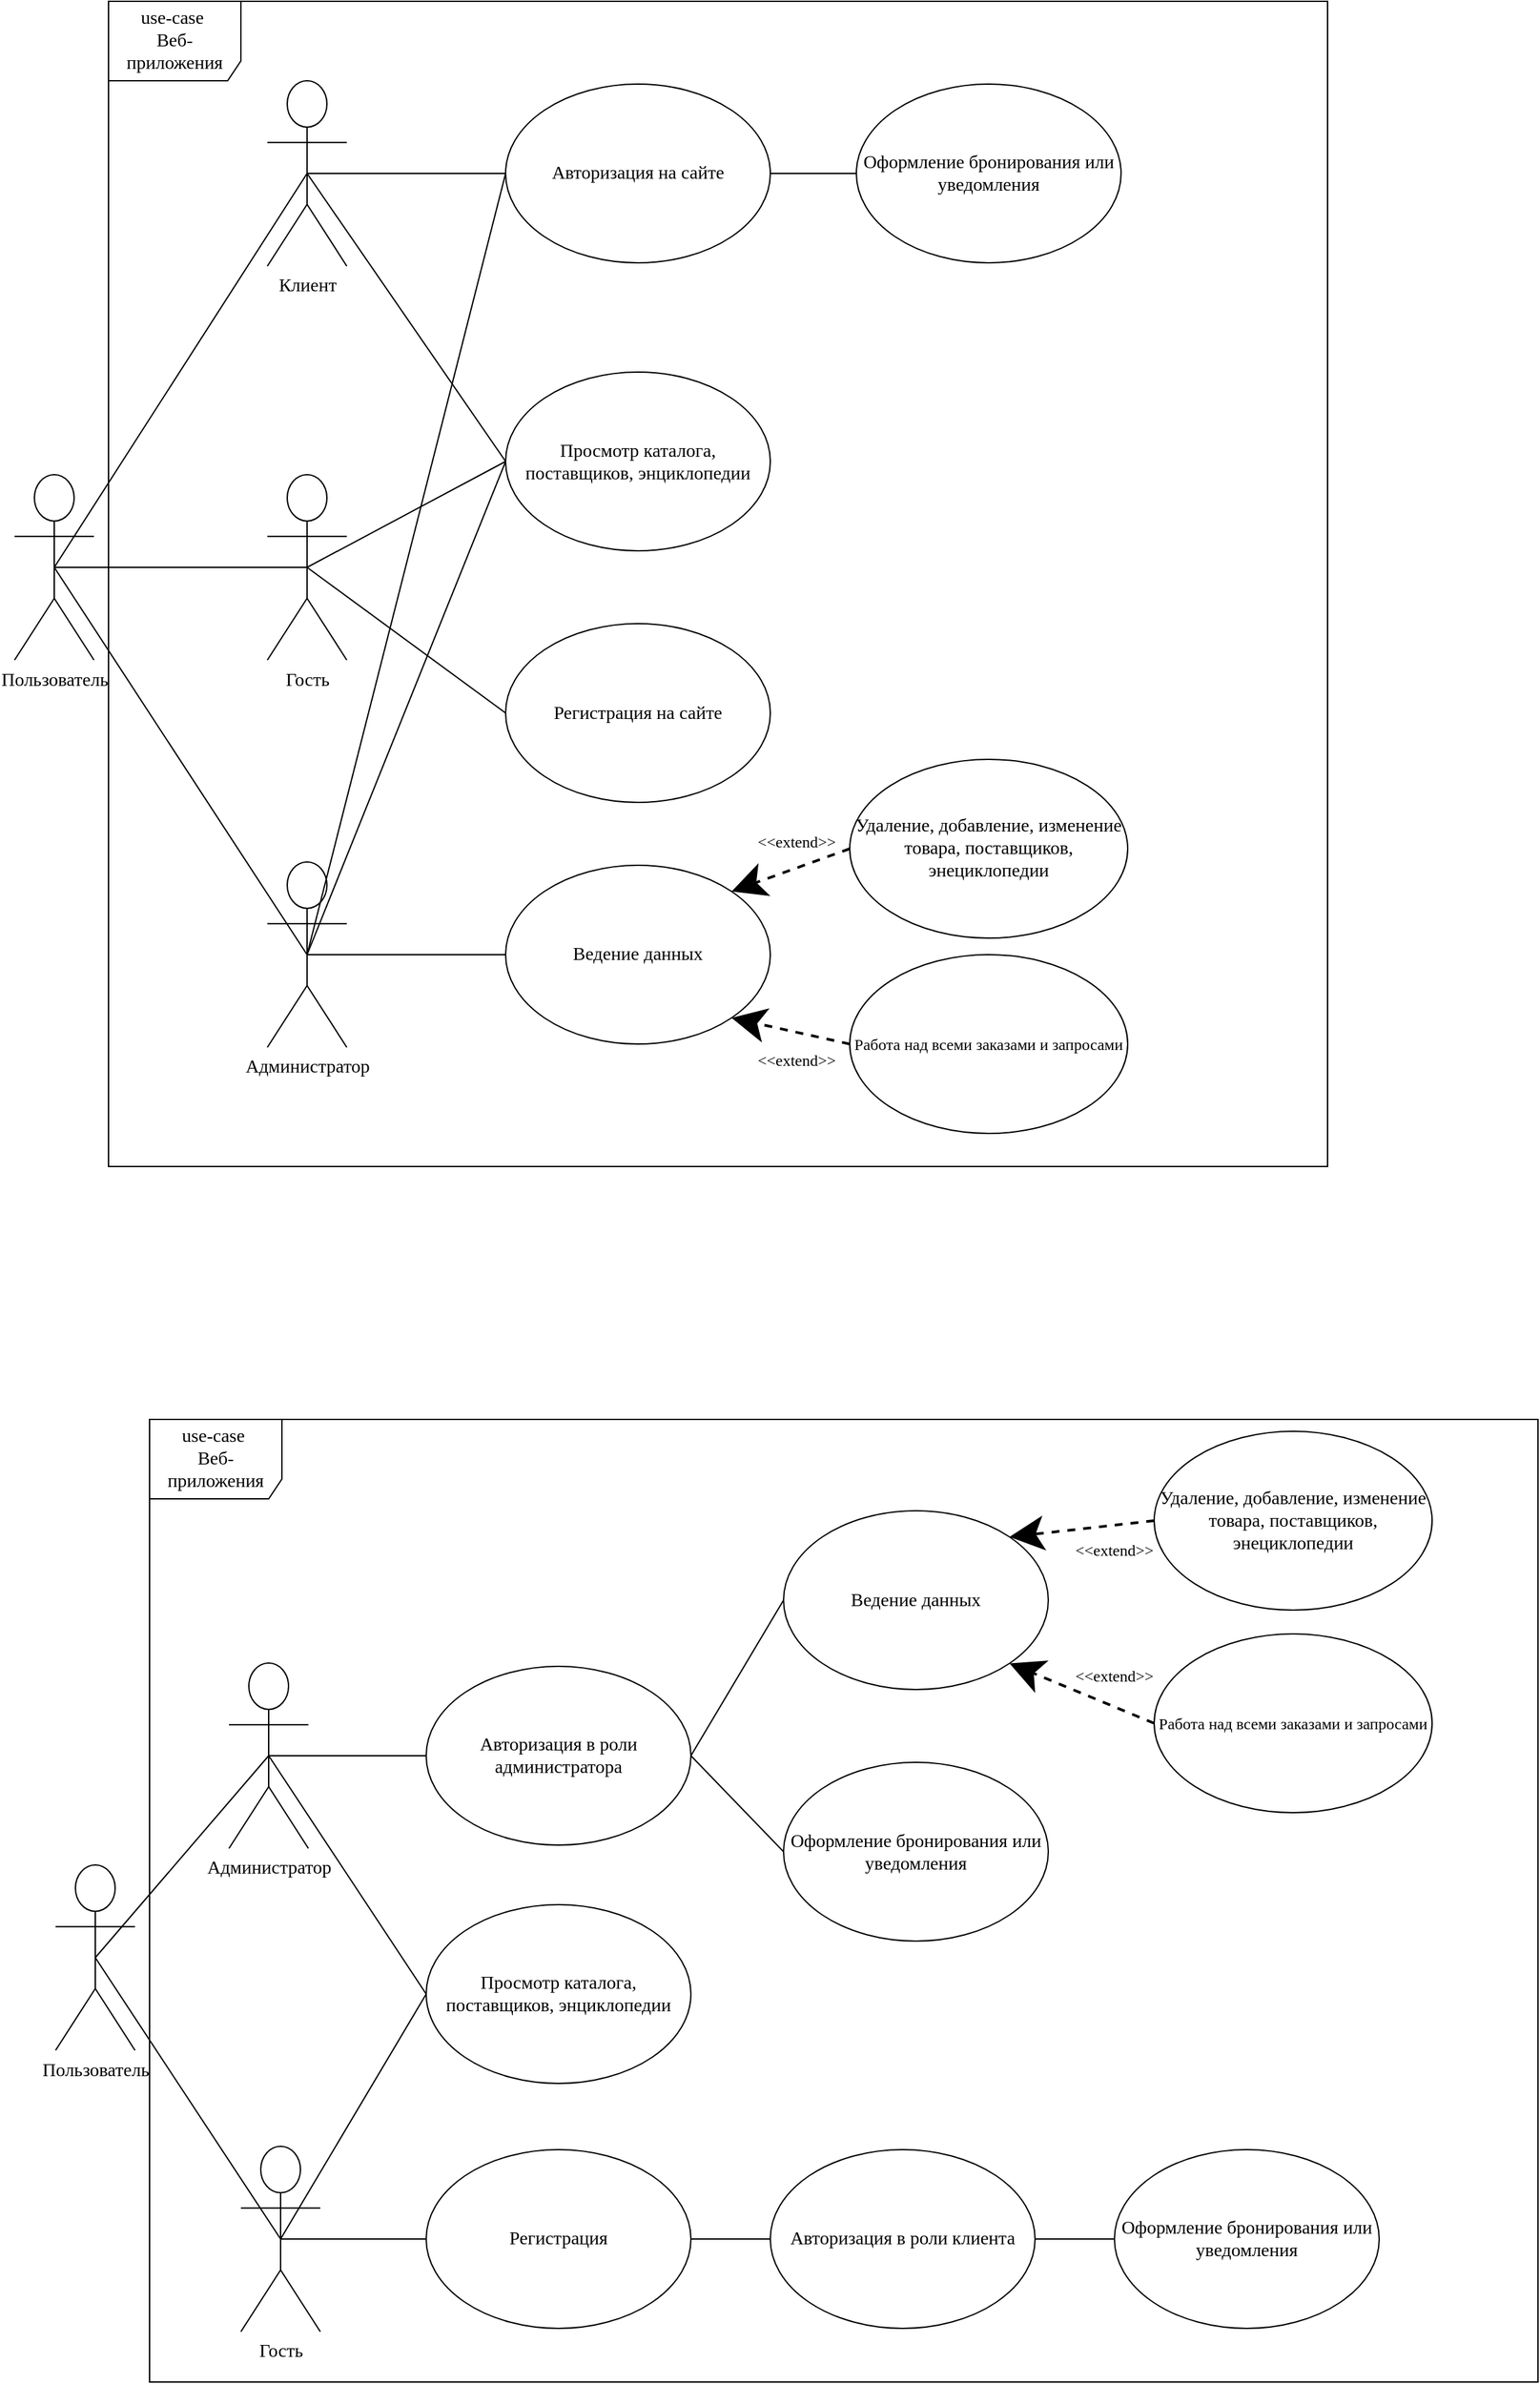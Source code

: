 <mxfile version="15.9.3" type="github">
  <diagram id="Wd_oJn38wZUzVgSo89xS" name="Page-1">
    <mxGraphModel dx="1422" dy="762" grid="0" gridSize="10" guides="1" tooltips="1" connect="1" arrows="1" fold="1" page="1" pageScale="1" pageWidth="2339" pageHeight="3300" math="0" shadow="0">
      <root>
        <mxCell id="0" />
        <mxCell id="1" parent="0" />
        <mxCell id="pzFhs3liKInP-grsurP8-2" value="&lt;font style=&quot;font-size: 14px&quot;&gt;use-case&amp;nbsp;&lt;br&gt;Веб-приложения&lt;br&gt;&lt;/font&gt;" style="shape=umlFrame;whiteSpace=wrap;html=1;width=100;height=60;perimeterSpacing=0;shadow=0;fontFamily=GOST type A Regular;fontSource=https%3A%2F%2Fwebfonts.pro%2Flight-fonts%2F123-gost_type_a.html;" parent="1" vertex="1">
          <mxGeometry x="400" y="350" width="921" height="880" as="geometry" />
        </mxCell>
        <mxCell id="pzFhs3liKInP-grsurP8-4" value="&lt;font style=&quot;font-size: 14px&quot;&gt;Пользователь&lt;/font&gt;" style="shape=umlActor;verticalLabelPosition=bottom;verticalAlign=top;html=1;fontFamily=GOST type A Regular;fontSource=https%3A%2F%2Fwebfonts.pro%2Flight-fonts%2F123-gost_type_a.html;" parent="1" vertex="1">
          <mxGeometry x="329" y="707.5" width="60" height="140" as="geometry" />
        </mxCell>
        <mxCell id="pzFhs3liKInP-grsurP8-14" value="" style="endArrow=none;html=1;entryX=0.5;entryY=0.5;entryDx=0;entryDy=0;exitX=0.5;exitY=0.5;exitDx=0;exitDy=0;exitPerimeter=0;entryPerimeter=0;fontFamily=GOST type A Regular;fontSource=https%3A%2F%2Fwebfonts.pro%2Flight-fonts%2F123-gost_type_a.html;" parent="1" source="pzFhs3liKInP-grsurP8-4" target="_zqxxpLCkDMLm2a-AfCi-2" edge="1">
          <mxGeometry width="50" height="50" relative="1" as="geometry">
            <mxPoint x="969" y="730" as="sourcePoint" />
            <mxPoint x="489" y="777.5" as="targetPoint" />
          </mxGeometry>
        </mxCell>
        <mxCell id="_zqxxpLCkDMLm2a-AfCi-1" value="" style="endArrow=none;html=1;entryX=0.5;entryY=0.5;entryDx=0;entryDy=0;exitX=0.5;exitY=0.5;exitDx=0;exitDy=0;exitPerimeter=0;entryPerimeter=0;fontFamily=GOST type A Regular;fontSource=https%3A%2F%2Fwebfonts.pro%2Flight-fonts%2F123-gost_type_a.html;" parent="1" source="pzFhs3liKInP-grsurP8-4" target="_zqxxpLCkDMLm2a-AfCi-3" edge="1">
          <mxGeometry width="50" height="50" relative="1" as="geometry">
            <mxPoint x="369" y="800" as="sourcePoint" />
            <mxPoint x="499" y="800" as="targetPoint" />
          </mxGeometry>
        </mxCell>
        <mxCell id="_zqxxpLCkDMLm2a-AfCi-2" value="&lt;font style=&quot;font-size: 14px&quot;&gt;Гость&lt;/font&gt;" style="shape=umlActor;verticalLabelPosition=bottom;verticalAlign=top;html=1;fontFamily=GOST type A Regular;fontSource=https%3A%2F%2Fwebfonts.pro%2Flight-fonts%2F123-gost_type_a.html;" parent="1" vertex="1">
          <mxGeometry x="520" y="707.5" width="60" height="140" as="geometry" />
        </mxCell>
        <mxCell id="_zqxxpLCkDMLm2a-AfCi-3" value="&lt;font style=&quot;font-size: 14px&quot;&gt;Клиент&lt;/font&gt;" style="shape=umlActor;verticalLabelPosition=bottom;verticalAlign=top;html=1;fontFamily=GOST type A Regular;fontSource=https%3A%2F%2Fwebfonts.pro%2Flight-fonts%2F123-gost_type_a.html;" parent="1" vertex="1">
          <mxGeometry x="520" y="410" width="60" height="140" as="geometry" />
        </mxCell>
        <mxCell id="_zqxxpLCkDMLm2a-AfCi-4" value="" style="endArrow=none;html=1;exitX=0.5;exitY=0.5;exitDx=0;exitDy=0;exitPerimeter=0;entryX=0;entryY=0.5;entryDx=0;entryDy=0;fontFamily=GOST type A Regular;fontSource=https%3A%2F%2Fwebfonts.pro%2Flight-fonts%2F123-gost_type_a.html;" parent="1" source="_zqxxpLCkDMLm2a-AfCi-2" target="_zqxxpLCkDMLm2a-AfCi-5" edge="1">
          <mxGeometry width="50" height="50" relative="1" as="geometry">
            <mxPoint x="369" y="787.5" as="sourcePoint" />
            <mxPoint x="560" y="480" as="targetPoint" />
          </mxGeometry>
        </mxCell>
        <mxCell id="_zqxxpLCkDMLm2a-AfCi-5" value="&lt;font style=&quot;font-size: 14px&quot;&gt;Регистрация на сайте&lt;/font&gt;" style="ellipse;whiteSpace=wrap;html=1;fontFamily=GOST type A Regular;fontSource=https%3A%2F%2Fwebfonts.pro%2Flight-fonts%2F123-gost_type_a.html;" parent="1" vertex="1">
          <mxGeometry x="700" y="820" width="200" height="135" as="geometry" />
        </mxCell>
        <mxCell id="_zqxxpLCkDMLm2a-AfCi-6" value="&lt;font style=&quot;font-size: 14px&quot;&gt;Просмотр каталога, поставщиков, энциклопедии&lt;/font&gt;" style="ellipse;whiteSpace=wrap;html=1;fontFamily=GOST type A Regular;fontSource=https%3A%2F%2Fwebfonts.pro%2Flight-fonts%2F123-gost_type_a.html;" parent="1" vertex="1">
          <mxGeometry x="700" y="630" width="200" height="135" as="geometry" />
        </mxCell>
        <mxCell id="_zqxxpLCkDMLm2a-AfCi-7" value="" style="endArrow=none;html=1;exitX=0.5;exitY=0.5;exitDx=0;exitDy=0;exitPerimeter=0;entryX=0;entryY=0.5;entryDx=0;entryDy=0;fontFamily=GOST type A Regular;fontSource=https%3A%2F%2Fwebfonts.pro%2Flight-fonts%2F123-gost_type_a.html;" parent="1" source="_zqxxpLCkDMLm2a-AfCi-2" target="_zqxxpLCkDMLm2a-AfCi-6" edge="1">
          <mxGeometry width="50" height="50" relative="1" as="geometry">
            <mxPoint x="560" y="480" as="sourcePoint" />
            <mxPoint x="630.0" y="427.5" as="targetPoint" />
          </mxGeometry>
        </mxCell>
        <mxCell id="_zqxxpLCkDMLm2a-AfCi-9" value="&lt;font style=&quot;font-size: 14px&quot;&gt;Авторизация на сайте&lt;/font&gt;" style="ellipse;whiteSpace=wrap;html=1;fontFamily=GOST type A Regular;fontSource=https%3A%2F%2Fwebfonts.pro%2Flight-fonts%2F123-gost_type_a.html;" parent="1" vertex="1">
          <mxGeometry x="700" y="412.5" width="200" height="135" as="geometry" />
        </mxCell>
        <mxCell id="_zqxxpLCkDMLm2a-AfCi-10" value="" style="endArrow=none;html=1;exitX=0.5;exitY=0.5;exitDx=0;exitDy=0;exitPerimeter=0;entryX=0;entryY=0.5;entryDx=0;entryDy=0;fontFamily=GOST type A Regular;fontSource=https%3A%2F%2Fwebfonts.pro%2Flight-fonts%2F123-gost_type_a.html;" parent="1" source="_zqxxpLCkDMLm2a-AfCi-3" target="_zqxxpLCkDMLm2a-AfCi-9" edge="1">
          <mxGeometry width="50" height="50" relative="1" as="geometry">
            <mxPoint x="560" y="480" as="sourcePoint" />
            <mxPoint x="689.0" y="587.5" as="targetPoint" />
          </mxGeometry>
        </mxCell>
        <mxCell id="_zqxxpLCkDMLm2a-AfCi-11" value="" style="endArrow=none;html=1;exitX=0.5;exitY=0.5;exitDx=0;exitDy=0;exitPerimeter=0;entryX=0;entryY=0.5;entryDx=0;entryDy=0;fontFamily=GOST type A Regular;fontSource=https%3A%2F%2Fwebfonts.pro%2Flight-fonts%2F123-gost_type_a.html;" parent="1" source="_zqxxpLCkDMLm2a-AfCi-3" target="_zqxxpLCkDMLm2a-AfCi-6" edge="1">
          <mxGeometry width="50" height="50" relative="1" as="geometry">
            <mxPoint x="560" y="1030" as="sourcePoint" />
            <mxPoint x="660.0" y="1097.5" as="targetPoint" />
          </mxGeometry>
        </mxCell>
        <mxCell id="_zqxxpLCkDMLm2a-AfCi-12" value="&lt;span style=&quot;font-size: 14px&quot;&gt;Оформление бронирования или уведомления&lt;/span&gt;" style="ellipse;whiteSpace=wrap;html=1;fontFamily=GOST type A Regular;fontSource=https%3A%2F%2Fwebfonts.pro%2Flight-fonts%2F123-gost_type_a.html;" parent="1" vertex="1">
          <mxGeometry x="965" y="412.5" width="200" height="135" as="geometry" />
        </mxCell>
        <mxCell id="_zqxxpLCkDMLm2a-AfCi-14" value="&lt;font style=&quot;font-size: 14px&quot;&gt;Администратор&lt;/font&gt;" style="shape=umlActor;verticalLabelPosition=bottom;verticalAlign=top;html=1;fontFamily=GOST type A Regular;fontSource=https%3A%2F%2Fwebfonts.pro%2Flight-fonts%2F123-gost_type_a.html;" parent="1" vertex="1">
          <mxGeometry x="520" y="1000" width="60" height="140" as="geometry" />
        </mxCell>
        <mxCell id="_zqxxpLCkDMLm2a-AfCi-15" value="" style="endArrow=none;html=1;entryX=0.5;entryY=0.5;entryDx=0;entryDy=0;exitX=0.5;exitY=0.5;exitDx=0;exitDy=0;exitPerimeter=0;entryPerimeter=0;fontFamily=GOST type A Regular;fontSource=https%3A%2F%2Fwebfonts.pro%2Flight-fonts%2F123-gost_type_a.html;" parent="1" source="pzFhs3liKInP-grsurP8-4" target="_zqxxpLCkDMLm2a-AfCi-14" edge="1">
          <mxGeometry width="50" height="50" relative="1" as="geometry">
            <mxPoint x="369" y="787.5" as="sourcePoint" />
            <mxPoint x="560" y="787.5" as="targetPoint" />
          </mxGeometry>
        </mxCell>
        <mxCell id="_zqxxpLCkDMLm2a-AfCi-16" value="&lt;span style=&quot;font-size: 14px&quot;&gt;Ведение данных&lt;/span&gt;" style="ellipse;whiteSpace=wrap;html=1;fontFamily=GOST type A Regular;fontSource=https%3A%2F%2Fwebfonts.pro%2Flight-fonts%2F123-gost_type_a.html;" parent="1" vertex="1">
          <mxGeometry x="700" y="1002.5" width="200" height="135" as="geometry" />
        </mxCell>
        <mxCell id="_zqxxpLCkDMLm2a-AfCi-17" value="&lt;span style=&quot;font-size: 14px&quot;&gt;Удаление, добавление, изменение товара, поставщиков, энециклопедии&lt;/span&gt;" style="ellipse;whiteSpace=wrap;html=1;fontFamily=GOST type A Regular;fontSource=https%3A%2F%2Fwebfonts.pro%2Flight-fonts%2F123-gost_type_a.html;" parent="1" vertex="1">
          <mxGeometry x="960" y="922.5" width="210" height="135" as="geometry" />
        </mxCell>
        <mxCell id="_zqxxpLCkDMLm2a-AfCi-18" value="Работа над всеми заказами и запросами" style="ellipse;whiteSpace=wrap;html=1;fontFamily=GOST type A Regular;fontSource=https%3A%2F%2Fwebfonts.pro%2Flight-fonts%2F123-gost_type_a.html;" parent="1" vertex="1">
          <mxGeometry x="960" y="1070" width="210" height="135" as="geometry" />
        </mxCell>
        <mxCell id="_zqxxpLCkDMLm2a-AfCi-19" value="" style="endArrow=none;html=1;exitX=0.5;exitY=0.5;exitDx=0;exitDy=0;exitPerimeter=0;entryX=0;entryY=0.5;entryDx=0;entryDy=0;fontFamily=GOST type A Regular;fontSource=https%3A%2F%2Fwebfonts.pro%2Flight-fonts%2F123-gost_type_a.html;" parent="1" source="_zqxxpLCkDMLm2a-AfCi-14" target="_zqxxpLCkDMLm2a-AfCi-16" edge="1">
          <mxGeometry width="50" height="50" relative="1" as="geometry">
            <mxPoint x="620" y="1020" as="sourcePoint" />
            <mxPoint x="749.0" y="1127.5" as="targetPoint" />
          </mxGeometry>
        </mxCell>
        <mxCell id="_zqxxpLCkDMLm2a-AfCi-20" value="" style="endArrow=none;html=1;exitX=0.5;exitY=0.5;exitDx=0;exitDy=0;exitPerimeter=0;entryX=0;entryY=0.5;entryDx=0;entryDy=0;fontFamily=GOST type A Regular;fontSource=https%3A%2F%2Fwebfonts.pro%2Flight-fonts%2F123-gost_type_a.html;" parent="1" source="_zqxxpLCkDMLm2a-AfCi-14" target="_zqxxpLCkDMLm2a-AfCi-6" edge="1">
          <mxGeometry width="50" height="50" relative="1" as="geometry">
            <mxPoint x="620" y="1100" as="sourcePoint" />
            <mxPoint x="749.0" y="1207.5" as="targetPoint" />
          </mxGeometry>
        </mxCell>
        <mxCell id="_zqxxpLCkDMLm2a-AfCi-21" style="edgeStyle=none;rounded=0;jumpStyle=none;jumpSize=21;orthogonalLoop=1;jettySize=auto;html=1;exitX=0;exitY=0.5;exitDx=0;exitDy=0;entryX=1;entryY=0;entryDx=0;entryDy=0;dashed=1;startSize=19;endSize=20;strokeWidth=2;fontFamily=GOST type A Regular;fontSource=https%3A%2F%2Fwebfonts.pro%2Flight-fonts%2F123-gost_type_a.html;" parent="1" source="_zqxxpLCkDMLm2a-AfCi-17" target="_zqxxpLCkDMLm2a-AfCi-16" edge="1">
          <mxGeometry relative="1" as="geometry">
            <mxPoint x="950" y="1092.4" as="sourcePoint" />
            <mxPoint x="1029.102" y="1010.003" as="targetPoint" />
          </mxGeometry>
        </mxCell>
        <mxCell id="_zqxxpLCkDMLm2a-AfCi-22" value="&amp;lt;&amp;lt;extend&amp;gt;&amp;gt;" style="text;html=1;strokeColor=none;fillColor=none;align=center;verticalAlign=middle;whiteSpace=wrap;rounded=0;shadow=0;fontFamily=GOST type A Regular;fontSource=https%3A%2F%2Fwebfonts.pro%2Flight-fonts%2F123-gost_type_a.html;" parent="1" vertex="1">
          <mxGeometry x="900" y="975" width="40" height="20" as="geometry" />
        </mxCell>
        <mxCell id="_zqxxpLCkDMLm2a-AfCi-23" style="edgeStyle=none;rounded=0;jumpStyle=none;jumpSize=21;orthogonalLoop=1;jettySize=auto;html=1;exitX=0;exitY=0.5;exitDx=0;exitDy=0;entryX=1;entryY=1;entryDx=0;entryDy=0;dashed=1;startSize=19;endSize=20;strokeWidth=2;fontFamily=GOST type A Regular;fontSource=https%3A%2F%2Fwebfonts.pro%2Flight-fonts%2F123-gost_type_a.html;" parent="1" source="_zqxxpLCkDMLm2a-AfCi-18" target="_zqxxpLCkDMLm2a-AfCi-16" edge="1">
          <mxGeometry relative="1" as="geometry">
            <mxPoint x="960.0" y="997.5" as="sourcePoint" />
            <mxPoint x="880.898" y="1052.397" as="targetPoint" />
          </mxGeometry>
        </mxCell>
        <mxCell id="_zqxxpLCkDMLm2a-AfCi-24" value="&amp;lt;&amp;lt;extend&amp;gt;&amp;gt;" style="text;html=1;strokeColor=none;fillColor=none;align=center;verticalAlign=middle;whiteSpace=wrap;rounded=0;shadow=0;fontFamily=GOST type A Regular;fontSource=https%3A%2F%2Fwebfonts.pro%2Flight-fonts%2F123-gost_type_a.html;" parent="1" vertex="1">
          <mxGeometry x="900" y="1140" width="40" height="20" as="geometry" />
        </mxCell>
        <mxCell id="22gS27oRzTfj-EgKatDl-1" value="" style="endArrow=none;html=1;exitX=1;exitY=0.5;exitDx=0;exitDy=0;entryX=0;entryY=0.5;entryDx=0;entryDy=0;fontFamily=GOST type A Regular;fontSource=https%3A%2F%2Fwebfonts.pro%2Flight-fonts%2F123-gost_type_a.html;" parent="1" source="_zqxxpLCkDMLm2a-AfCi-9" target="_zqxxpLCkDMLm2a-AfCi-12" edge="1">
          <mxGeometry width="50" height="50" relative="1" as="geometry">
            <mxPoint x="560" y="490" as="sourcePoint" />
            <mxPoint x="710" y="437.5" as="targetPoint" />
          </mxGeometry>
        </mxCell>
        <mxCell id="22gS27oRzTfj-EgKatDl-2" value="" style="endArrow=none;html=1;exitX=0.5;exitY=0.5;exitDx=0;exitDy=0;exitPerimeter=0;entryX=0;entryY=0.5;entryDx=0;entryDy=0;fontFamily=GOST type A Regular;fontSource=https%3A%2F%2Fwebfonts.pro%2Flight-fonts%2F123-gost_type_a.html;" parent="1" source="_zqxxpLCkDMLm2a-AfCi-14" target="_zqxxpLCkDMLm2a-AfCi-9" edge="1">
          <mxGeometry width="50" height="50" relative="1" as="geometry">
            <mxPoint x="560" y="1080" as="sourcePoint" />
            <mxPoint x="710.0" y="757.5" as="targetPoint" />
          </mxGeometry>
        </mxCell>
        <mxCell id="22gS27oRzTfj-EgKatDl-3" value="&lt;font style=&quot;font-size: 14px&quot;&gt;use-case&amp;nbsp;&lt;br&gt;Веб-приложения&lt;br&gt;&lt;/font&gt;" style="shape=umlFrame;whiteSpace=wrap;html=1;width=100;height=60;perimeterSpacing=0;shadow=0;fontFamily=GOST type A Regular;fontSource=https%3A%2F%2Fwebfonts.pro%2Flight-fonts%2F123-gost_type_a.html;" parent="1" vertex="1">
          <mxGeometry x="431" y="1421" width="1049" height="727" as="geometry" />
        </mxCell>
        <mxCell id="22gS27oRzTfj-EgKatDl-4" value="&lt;font style=&quot;font-size: 14px&quot;&gt;Пользователь&lt;/font&gt;" style="shape=umlActor;verticalLabelPosition=bottom;verticalAlign=top;html=1;fontFamily=GOST type A Regular;fontSource=https%3A%2F%2Fwebfonts.pro%2Flight-fonts%2F123-gost_type_a.html;" parent="1" vertex="1">
          <mxGeometry x="360" y="1757.5" width="60" height="140" as="geometry" />
        </mxCell>
        <mxCell id="22gS27oRzTfj-EgKatDl-5" value="" style="endArrow=none;html=1;entryX=0.5;entryY=0.5;entryDx=0;entryDy=0;exitX=0.5;exitY=0.5;exitDx=0;exitDy=0;exitPerimeter=0;entryPerimeter=0;fontFamily=GOST type A Regular;fontSource=https%3A%2F%2Fwebfonts.pro%2Flight-fonts%2F123-gost_type_a.html;" parent="1" source="22gS27oRzTfj-EgKatDl-4" target="22gS27oRzTfj-EgKatDl-7" edge="1">
          <mxGeometry width="50" height="50" relative="1" as="geometry">
            <mxPoint x="1000" y="1780" as="sourcePoint" />
            <mxPoint x="520" y="1827.5" as="targetPoint" />
          </mxGeometry>
        </mxCell>
        <mxCell id="22gS27oRzTfj-EgKatDl-7" value="&lt;font style=&quot;font-size: 14px&quot;&gt;Гость&lt;/font&gt;" style="shape=umlActor;verticalLabelPosition=bottom;verticalAlign=top;html=1;fontFamily=GOST type A Regular;fontSource=https%3A%2F%2Fwebfonts.pro%2Flight-fonts%2F123-gost_type_a.html;" parent="1" vertex="1">
          <mxGeometry x="500" y="1970" width="60" height="140" as="geometry" />
        </mxCell>
        <mxCell id="22gS27oRzTfj-EgKatDl-9" value="" style="endArrow=none;html=1;exitX=0.5;exitY=0.5;exitDx=0;exitDy=0;exitPerimeter=0;entryX=0;entryY=0.5;entryDx=0;entryDy=0;fontFamily=GOST type A Regular;fontSource=https%3A%2F%2Fwebfonts.pro%2Flight-fonts%2F123-gost_type_a.html;" parent="1" source="22gS27oRzTfj-EgKatDl-7" target="22gS27oRzTfj-EgKatDl-10" edge="1">
          <mxGeometry width="50" height="50" relative="1" as="geometry">
            <mxPoint x="400" y="1837.5" as="sourcePoint" />
            <mxPoint x="591" y="1530" as="targetPoint" />
          </mxGeometry>
        </mxCell>
        <mxCell id="22gS27oRzTfj-EgKatDl-10" value="&lt;font style=&quot;font-size: 14px&quot;&gt;Регистрация&lt;/font&gt;" style="ellipse;whiteSpace=wrap;html=1;fontFamily=GOST type A Regular;fontSource=https%3A%2F%2Fwebfonts.pro%2Flight-fonts%2F123-gost_type_a.html;" parent="1" vertex="1">
          <mxGeometry x="640" y="1972.5" width="200" height="135" as="geometry" />
        </mxCell>
        <mxCell id="22gS27oRzTfj-EgKatDl-11" value="&lt;font style=&quot;font-size: 14px&quot;&gt;Просмотр каталога, поставщиков, энциклопедии&lt;/font&gt;" style="ellipse;whiteSpace=wrap;html=1;fontFamily=GOST type A Regular;fontSource=https%3A%2F%2Fwebfonts.pro%2Flight-fonts%2F123-gost_type_a.html;" parent="1" vertex="1">
          <mxGeometry x="640" y="1787.5" width="200" height="135" as="geometry" />
        </mxCell>
        <mxCell id="22gS27oRzTfj-EgKatDl-12" value="" style="endArrow=none;html=1;exitX=0.5;exitY=0.5;exitDx=0;exitDy=0;exitPerimeter=0;entryX=0;entryY=0.5;entryDx=0;entryDy=0;fontFamily=GOST type A Regular;fontSource=https%3A%2F%2Fwebfonts.pro%2Flight-fonts%2F123-gost_type_a.html;" parent="1" source="22gS27oRzTfj-EgKatDl-7" target="22gS27oRzTfj-EgKatDl-11" edge="1">
          <mxGeometry width="50" height="50" relative="1" as="geometry">
            <mxPoint x="591" y="1530" as="sourcePoint" />
            <mxPoint x="661.0" y="1477.5" as="targetPoint" />
          </mxGeometry>
        </mxCell>
        <mxCell id="22gS27oRzTfj-EgKatDl-13" value="&lt;font style=&quot;font-size: 14px&quot;&gt;Авторизация в роли клиента&lt;/font&gt;" style="ellipse;whiteSpace=wrap;html=1;fontFamily=GOST type A Regular;fontSource=https%3A%2F%2Fwebfonts.pro%2Flight-fonts%2F123-gost_type_a.html;" parent="1" vertex="1">
          <mxGeometry x="900" y="1972.5" width="200" height="135" as="geometry" />
        </mxCell>
        <mxCell id="22gS27oRzTfj-EgKatDl-16" value="&lt;span style=&quot;font-size: 14px&quot;&gt;Оформление бронирования или уведомления&lt;/span&gt;" style="ellipse;whiteSpace=wrap;html=1;fontFamily=GOST type A Regular;fontSource=https%3A%2F%2Fwebfonts.pro%2Flight-fonts%2F123-gost_type_a.html;" parent="1" vertex="1">
          <mxGeometry x="1160" y="1972.5" width="200" height="135" as="geometry" />
        </mxCell>
        <mxCell id="22gS27oRzTfj-EgKatDl-17" value="&lt;font style=&quot;font-size: 14px&quot;&gt;Администратор&lt;/font&gt;" style="shape=umlActor;verticalLabelPosition=bottom;verticalAlign=top;html=1;fontFamily=GOST type A Regular;fontSource=https%3A%2F%2Fwebfonts.pro%2Flight-fonts%2F123-gost_type_a.html;" parent="1" vertex="1">
          <mxGeometry x="491" y="1605" width="60" height="140" as="geometry" />
        </mxCell>
        <mxCell id="22gS27oRzTfj-EgKatDl-18" value="" style="endArrow=none;html=1;entryX=0.5;entryY=0.5;entryDx=0;entryDy=0;exitX=0.5;exitY=0.5;exitDx=0;exitDy=0;exitPerimeter=0;entryPerimeter=0;fontFamily=GOST type A Regular;fontSource=https%3A%2F%2Fwebfonts.pro%2Flight-fonts%2F123-gost_type_a.html;" parent="1" source="22gS27oRzTfj-EgKatDl-4" target="22gS27oRzTfj-EgKatDl-17" edge="1">
          <mxGeometry width="50" height="50" relative="1" as="geometry">
            <mxPoint x="400" y="1837.5" as="sourcePoint" />
            <mxPoint x="591" y="1837.5" as="targetPoint" />
          </mxGeometry>
        </mxCell>
        <mxCell id="22gS27oRzTfj-EgKatDl-19" value="&lt;span style=&quot;font-size: 14px&quot;&gt;Ведение данных&lt;/span&gt;" style="ellipse;whiteSpace=wrap;html=1;fontFamily=GOST type A Regular;fontSource=https%3A%2F%2Fwebfonts.pro%2Flight-fonts%2F123-gost_type_a.html;" parent="1" vertex="1">
          <mxGeometry x="910" y="1490" width="200" height="135" as="geometry" />
        </mxCell>
        <mxCell id="22gS27oRzTfj-EgKatDl-20" value="&lt;span style=&quot;font-size: 14px&quot;&gt;Удаление, добавление, изменение товара, поставщиков, энециклопедии&lt;/span&gt;" style="ellipse;whiteSpace=wrap;html=1;fontFamily=GOST type A Regular;fontSource=https%3A%2F%2Fwebfonts.pro%2Flight-fonts%2F123-gost_type_a.html;" parent="1" vertex="1">
          <mxGeometry x="1190" y="1430" width="210" height="135" as="geometry" />
        </mxCell>
        <mxCell id="22gS27oRzTfj-EgKatDl-21" value="Работа над всеми заказами и запросами" style="ellipse;whiteSpace=wrap;html=1;fontFamily=GOST type A Regular;fontSource=https%3A%2F%2Fwebfonts.pro%2Flight-fonts%2F123-gost_type_a.html;" parent="1" vertex="1">
          <mxGeometry x="1190" y="1583" width="210" height="135" as="geometry" />
        </mxCell>
        <mxCell id="22gS27oRzTfj-EgKatDl-23" value="" style="endArrow=none;html=1;exitX=0.5;exitY=0.5;exitDx=0;exitDy=0;exitPerimeter=0;entryX=0;entryY=0.5;entryDx=0;entryDy=0;fontFamily=GOST type A Regular;fontSource=https%3A%2F%2Fwebfonts.pro%2Flight-fonts%2F123-gost_type_a.html;" parent="1" source="22gS27oRzTfj-EgKatDl-17" target="22gS27oRzTfj-EgKatDl-11" edge="1">
          <mxGeometry width="50" height="50" relative="1" as="geometry">
            <mxPoint x="651" y="2150" as="sourcePoint" />
            <mxPoint x="780.0" y="2257.5" as="targetPoint" />
          </mxGeometry>
        </mxCell>
        <mxCell id="22gS27oRzTfj-EgKatDl-24" style="edgeStyle=none;rounded=0;jumpStyle=none;jumpSize=21;orthogonalLoop=1;jettySize=auto;html=1;exitX=0;exitY=0.5;exitDx=0;exitDy=0;entryX=1;entryY=0;entryDx=0;entryDy=0;dashed=1;startSize=19;endSize=20;strokeWidth=2;fontFamily=GOST type A Regular;fontSource=https%3A%2F%2Fwebfonts.pro%2Flight-fonts%2F123-gost_type_a.html;" parent="1" source="22gS27oRzTfj-EgKatDl-20" target="22gS27oRzTfj-EgKatDl-19" edge="1">
          <mxGeometry relative="1" as="geometry">
            <mxPoint x="981" y="2142.4" as="sourcePoint" />
            <mxPoint x="1060.102" y="2060.003" as="targetPoint" />
          </mxGeometry>
        </mxCell>
        <mxCell id="22gS27oRzTfj-EgKatDl-25" value="&amp;lt;&amp;lt;extend&amp;gt;&amp;gt;" style="text;html=1;strokeColor=none;fillColor=none;align=center;verticalAlign=middle;whiteSpace=wrap;rounded=0;shadow=0;fontFamily=GOST type A Regular;fontSource=https%3A%2F%2Fwebfonts.pro%2Flight-fonts%2F123-gost_type_a.html;" parent="1" vertex="1">
          <mxGeometry x="1140" y="1510" width="40" height="20" as="geometry" />
        </mxCell>
        <mxCell id="22gS27oRzTfj-EgKatDl-26" style="edgeStyle=none;rounded=0;jumpStyle=none;jumpSize=21;orthogonalLoop=1;jettySize=auto;html=1;exitX=0;exitY=0.5;exitDx=0;exitDy=0;entryX=1;entryY=1;entryDx=0;entryDy=0;dashed=1;startSize=19;endSize=20;strokeWidth=2;fontFamily=GOST type A Regular;fontSource=https%3A%2F%2Fwebfonts.pro%2Flight-fonts%2F123-gost_type_a.html;" parent="1" source="22gS27oRzTfj-EgKatDl-21" target="22gS27oRzTfj-EgKatDl-19" edge="1">
          <mxGeometry relative="1" as="geometry">
            <mxPoint x="991.0" y="2047.5" as="sourcePoint" />
            <mxPoint x="911.898" y="2102.397" as="targetPoint" />
          </mxGeometry>
        </mxCell>
        <mxCell id="22gS27oRzTfj-EgKatDl-27" value="&amp;lt;&amp;lt;extend&amp;gt;&amp;gt;" style="text;html=1;strokeColor=none;fillColor=none;align=center;verticalAlign=middle;whiteSpace=wrap;rounded=0;shadow=0;fontFamily=GOST type A Regular;fontSource=https%3A%2F%2Fwebfonts.pro%2Flight-fonts%2F123-gost_type_a.html;" parent="1" vertex="1">
          <mxGeometry x="1140" y="1605" width="40" height="20" as="geometry" />
        </mxCell>
        <mxCell id="22gS27oRzTfj-EgKatDl-28" value="" style="endArrow=none;html=1;exitX=1;exitY=0.5;exitDx=0;exitDy=0;entryX=0;entryY=0.5;entryDx=0;entryDy=0;fontFamily=GOST type A Regular;fontSource=https%3A%2F%2Fwebfonts.pro%2Flight-fonts%2F123-gost_type_a.html;" parent="1" source="22gS27oRzTfj-EgKatDl-13" target="22gS27oRzTfj-EgKatDl-16" edge="1">
          <mxGeometry width="50" height="50" relative="1" as="geometry">
            <mxPoint x="591" y="1540" as="sourcePoint" />
            <mxPoint x="741" y="1487.5" as="targetPoint" />
          </mxGeometry>
        </mxCell>
        <mxCell id="22gS27oRzTfj-EgKatDl-31" value="" style="endArrow=none;html=1;exitX=1;exitY=0.5;exitDx=0;exitDy=0;entryX=0;entryY=0.5;entryDx=0;entryDy=0;fontFamily=GOST type A Regular;fontSource=https%3A%2F%2Fwebfonts.pro%2Flight-fonts%2F123-gost_type_a.html;" parent="1" source="22gS27oRzTfj-EgKatDl-10" target="22gS27oRzTfj-EgKatDl-13" edge="1">
          <mxGeometry width="50" height="50" relative="1" as="geometry">
            <mxPoint x="1240.0" y="1907.5" as="sourcePoint" />
            <mxPoint x="1200.0" y="1660.5" as="targetPoint" />
          </mxGeometry>
        </mxCell>
        <mxCell id="22gS27oRzTfj-EgKatDl-33" value="&lt;font style=&quot;font-size: 14px&quot;&gt;Авторизация в роли администратора&lt;/font&gt;" style="ellipse;whiteSpace=wrap;html=1;fontFamily=GOST type A Regular;fontSource=https%3A%2F%2Fwebfonts.pro%2Flight-fonts%2F123-gost_type_a.html;" parent="1" vertex="1">
          <mxGeometry x="640" y="1607.5" width="200" height="135" as="geometry" />
        </mxCell>
        <mxCell id="22gS27oRzTfj-EgKatDl-34" value="" style="endArrow=none;html=1;exitX=0.5;exitY=0.5;exitDx=0;exitDy=0;exitPerimeter=0;entryX=0;entryY=0.5;entryDx=0;entryDy=0;fontFamily=GOST type A Regular;fontSource=https%3A%2F%2Fwebfonts.pro%2Flight-fonts%2F123-gost_type_a.html;" parent="1" source="22gS27oRzTfj-EgKatDl-17" target="22gS27oRzTfj-EgKatDl-33" edge="1">
          <mxGeometry width="50" height="50" relative="1" as="geometry">
            <mxPoint x="531" y="1660" as="sourcePoint" />
            <mxPoint x="630.0" y="1827.5" as="targetPoint" />
          </mxGeometry>
        </mxCell>
        <mxCell id="22gS27oRzTfj-EgKatDl-35" value="" style="endArrow=none;html=1;exitX=1;exitY=0.5;exitDx=0;exitDy=0;entryX=0;entryY=0.5;entryDx=0;entryDy=0;fontFamily=GOST type A Regular;fontSource=https%3A%2F%2Fwebfonts.pro%2Flight-fonts%2F123-gost_type_a.html;" parent="1" source="22gS27oRzTfj-EgKatDl-33" target="22gS27oRzTfj-EgKatDl-19" edge="1">
          <mxGeometry width="50" height="50" relative="1" as="geometry">
            <mxPoint x="541" y="1670" as="sourcePoint" />
            <mxPoint x="640.0" y="1837.5" as="targetPoint" />
          </mxGeometry>
        </mxCell>
        <mxCell id="22gS27oRzTfj-EgKatDl-36" value="&lt;span style=&quot;font-size: 14px&quot;&gt;Оформление бронирования или уведомления&lt;/span&gt;" style="ellipse;whiteSpace=wrap;html=1;fontFamily=GOST type A Regular;fontSource=https%3A%2F%2Fwebfonts.pro%2Flight-fonts%2F123-gost_type_a.html;" parent="1" vertex="1">
          <mxGeometry x="910" y="1680" width="200" height="135" as="geometry" />
        </mxCell>
        <mxCell id="22gS27oRzTfj-EgKatDl-37" value="" style="endArrow=none;html=1;exitX=1;exitY=0.5;exitDx=0;exitDy=0;entryX=0;entryY=0.5;entryDx=0;entryDy=0;fontFamily=GOST type A Regular;fontSource=https%3A%2F%2Fwebfonts.pro%2Flight-fonts%2F123-gost_type_a.html;" parent="1" source="22gS27oRzTfj-EgKatDl-33" target="22gS27oRzTfj-EgKatDl-36" edge="1">
          <mxGeometry width="50" height="50" relative="1" as="geometry">
            <mxPoint x="830.0" y="1547.5" as="sourcePoint" />
            <mxPoint x="890.0" y="1547.5" as="targetPoint" />
          </mxGeometry>
        </mxCell>
      </root>
    </mxGraphModel>
  </diagram>
</mxfile>
